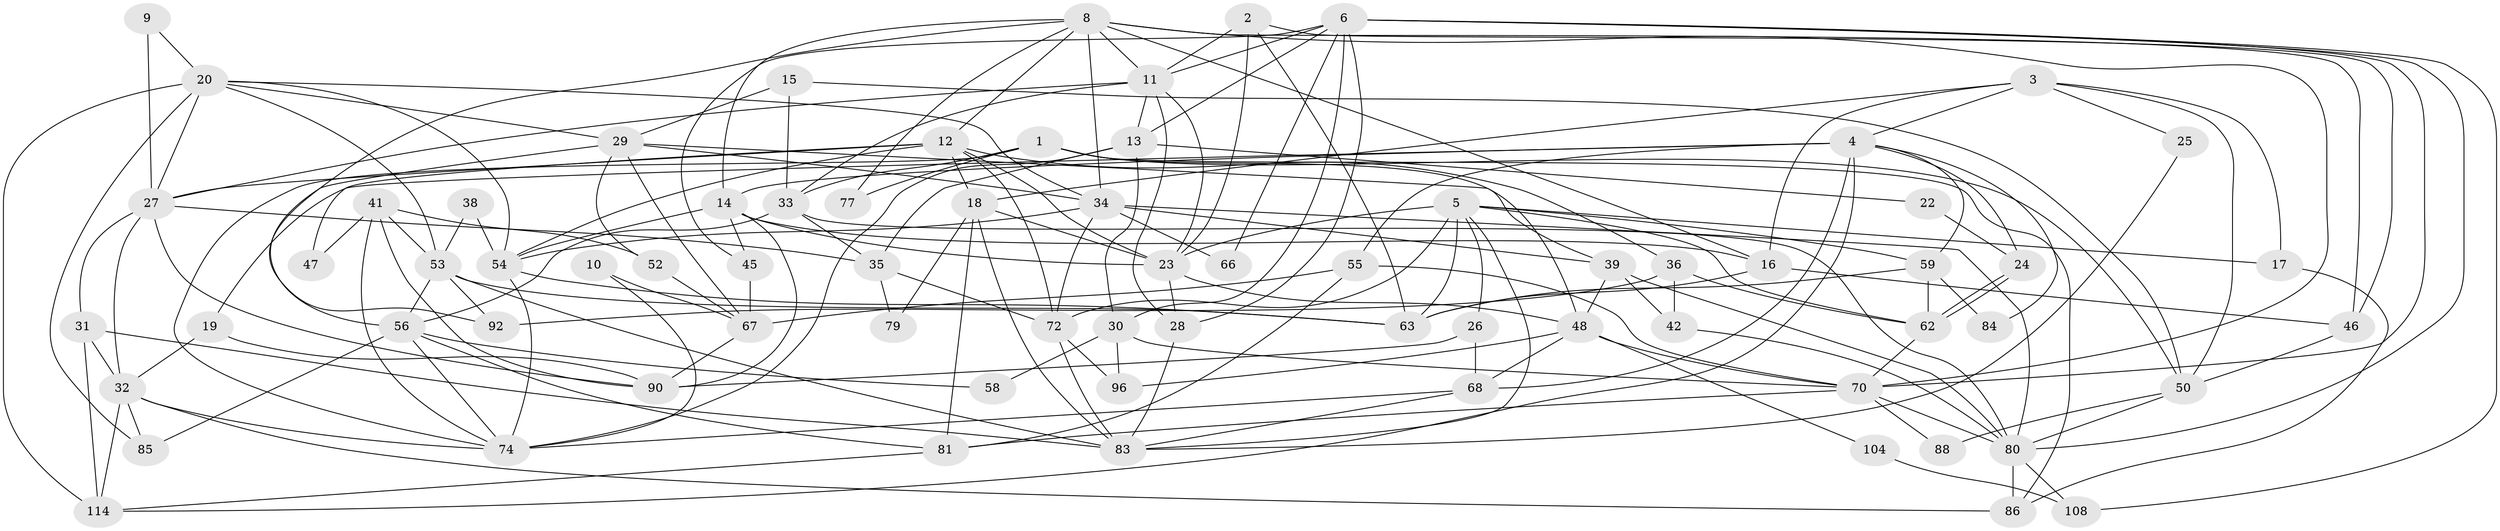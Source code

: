 // original degree distribution, {3: 0.25862068965517243, 4: 0.2413793103448276, 5: 0.1724137931034483, 6: 0.10344827586206896, 2: 0.16379310344827586, 7: 0.034482758620689655, 8: 0.02586206896551724}
// Generated by graph-tools (version 1.1) at 2025/41/03/06/25 10:41:58]
// undirected, 73 vertices, 184 edges
graph export_dot {
graph [start="1"]
  node [color=gray90,style=filled];
  1 [super="+7"];
  2;
  3 [super="+93"];
  4 [super="+71"];
  5 [super="+69"];
  6 [super="+75"];
  8 [super="+107"];
  9;
  10;
  11 [super="+89"];
  12 [super="+61"];
  13 [super="+73"];
  14 [super="+21"];
  15;
  16 [super="+40"];
  17;
  18 [super="+37"];
  19 [super="+99"];
  20 [super="+78"];
  22;
  23 [super="+97"];
  24;
  25;
  26 [super="+102"];
  27 [super="+43"];
  28 [super="+49"];
  29 [super="+44"];
  30 [super="+101"];
  31;
  32 [super="+76"];
  33 [super="+113"];
  34 [super="+51"];
  35 [super="+105"];
  36 [super="+65"];
  38;
  39 [super="+60"];
  41 [super="+87"];
  42;
  45 [super="+103"];
  46;
  47;
  48 [super="+110"];
  50 [super="+94"];
  52;
  53 [super="+64"];
  54 [super="+57"];
  55 [super="+82"];
  56 [super="+111"];
  58;
  59 [super="+115"];
  62;
  63 [super="+100"];
  66;
  67 [super="+98"];
  68;
  70 [super="+91"];
  72 [super="+116"];
  74 [super="+106"];
  77;
  79;
  80 [super="+109"];
  81 [super="+112"];
  83 [super="+95"];
  84;
  85;
  86;
  88;
  90;
  92;
  96;
  104;
  108;
  114;
  1 -- 74;
  1 -- 48;
  1 -- 33;
  1 -- 50;
  1 -- 86;
  1 -- 77;
  2 -- 63;
  2 -- 46;
  2 -- 11;
  2 -- 23;
  3 -- 18;
  3 -- 17;
  3 -- 25;
  3 -- 50;
  3 -- 4;
  3 -- 16;
  4 -- 68;
  4 -- 14;
  4 -- 24;
  4 -- 59;
  4 -- 114;
  4 -- 19;
  4 -- 84;
  4 -- 55 [weight=2];
  5 -- 63;
  5 -- 17;
  5 -- 23;
  5 -- 26;
  5 -- 83;
  5 -- 72;
  5 -- 59;
  5 -- 62;
  6 -- 11;
  6 -- 13;
  6 -- 66;
  6 -- 80;
  6 -- 108;
  6 -- 70;
  6 -- 28;
  6 -- 45;
  6 -- 30;
  8 -- 12;
  8 -- 34;
  8 -- 70;
  8 -- 11;
  8 -- 77;
  8 -- 46;
  8 -- 92;
  8 -- 14;
  8 -- 16;
  9 -- 20;
  9 -- 27;
  10 -- 67;
  10 -- 74;
  11 -- 23;
  11 -- 27;
  11 -- 28;
  11 -- 33;
  11 -- 13;
  12 -- 18;
  12 -- 54;
  12 -- 27;
  12 -- 47;
  12 -- 23;
  12 -- 36;
  12 -- 72;
  13 -- 30;
  13 -- 74;
  13 -- 22;
  13 -- 35;
  14 -- 23;
  14 -- 16 [weight=2];
  14 -- 90;
  14 -- 54;
  14 -- 45;
  15 -- 33;
  15 -- 29;
  15 -- 50;
  16 -- 46;
  16 -- 63;
  17 -- 86;
  18 -- 79;
  18 -- 81;
  18 -- 83;
  18 -- 23;
  19 -- 90;
  19 -- 32;
  20 -- 114;
  20 -- 53;
  20 -- 54;
  20 -- 85;
  20 -- 27;
  20 -- 34;
  20 -- 29;
  22 -- 24;
  23 -- 48;
  23 -- 28;
  24 -- 62;
  24 -- 62;
  25 -- 83;
  26 -- 90;
  26 -- 68;
  27 -- 31;
  27 -- 35;
  27 -- 90;
  27 -- 32;
  28 -- 83;
  29 -- 34;
  29 -- 39 [weight=2];
  29 -- 52;
  29 -- 56;
  29 -- 67;
  30 -- 58;
  30 -- 96;
  30 -- 70;
  31 -- 32;
  31 -- 114;
  31 -- 83;
  32 -- 114;
  32 -- 86;
  32 -- 74;
  32 -- 85;
  33 -- 56;
  33 -- 80;
  33 -- 35;
  34 -- 80;
  34 -- 66;
  34 -- 72;
  34 -- 54;
  34 -- 39;
  35 -- 72;
  35 -- 79;
  36 -- 42;
  36 -- 92;
  36 -- 62;
  38 -- 54;
  38 -- 53;
  39 -- 42;
  39 -- 80;
  39 -- 48;
  41 -- 90;
  41 -- 47;
  41 -- 53;
  41 -- 74;
  41 -- 52;
  42 -- 80;
  45 -- 67;
  46 -- 50;
  48 -- 70;
  48 -- 68;
  48 -- 104;
  48 -- 96;
  50 -- 88;
  50 -- 80;
  52 -- 67;
  53 -- 56;
  53 -- 83;
  53 -- 92;
  53 -- 63;
  54 -- 74;
  54 -- 63;
  55 -- 67;
  55 -- 81;
  55 -- 70;
  56 -- 58;
  56 -- 81;
  56 -- 74;
  56 -- 85;
  59 -- 84;
  59 -- 62;
  59 -- 63;
  62 -- 70;
  67 -- 90;
  68 -- 83;
  68 -- 74;
  70 -- 88;
  70 -- 81;
  70 -- 80;
  72 -- 96;
  72 -- 83;
  80 -- 86;
  80 -- 108;
  81 -- 114;
  104 -- 108;
}
